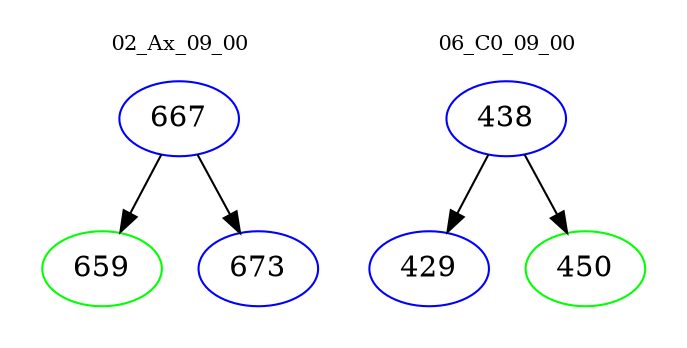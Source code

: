 digraph{
subgraph cluster_0 {
color = white
label = "02_Ax_09_00";
fontsize=10;
T0_667 [label="667", color="blue"]
T0_667 -> T0_659 [color="black"]
T0_659 [label="659", color="green"]
T0_667 -> T0_673 [color="black"]
T0_673 [label="673", color="blue"]
}
subgraph cluster_1 {
color = white
label = "06_C0_09_00";
fontsize=10;
T1_438 [label="438", color="blue"]
T1_438 -> T1_429 [color="black"]
T1_429 [label="429", color="blue"]
T1_438 -> T1_450 [color="black"]
T1_450 [label="450", color="green"]
}
}
